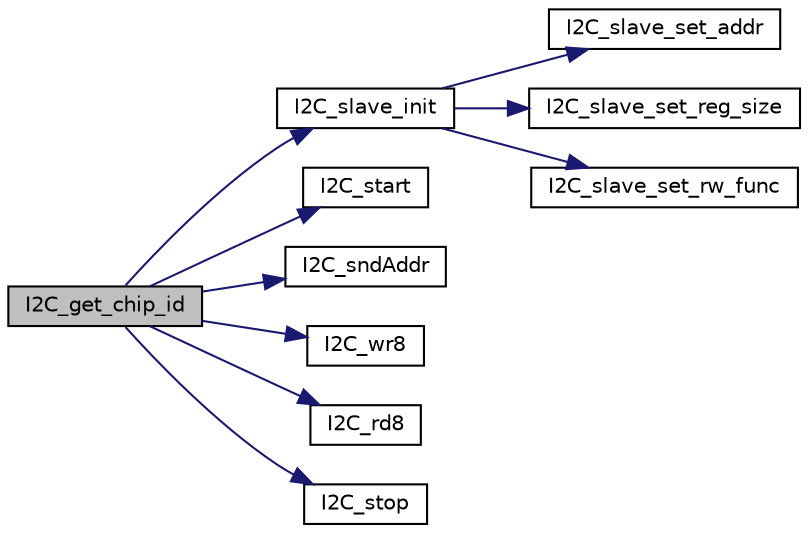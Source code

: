 digraph "I2C_get_chip_id"
{
  edge [fontname="Helvetica",fontsize="10",labelfontname="Helvetica",labelfontsize="10"];
  node [fontname="Helvetica",fontsize="10",shape=record];
  rankdir="LR";
  Node0 [label="I2C_get_chip_id",height=0.2,width=0.4,color="black", fillcolor="grey75", style="filled", fontcolor="black"];
  Node0 -> Node1 [color="midnightblue",fontsize="10",style="solid",fontname="Helvetica"];
  Node1 [label="I2C_slave_init",height=0.2,width=0.4,color="black", fillcolor="white", style="filled",URL="$ci2c_8c.html#af93c2e35e06edcea492607b628d5ae1f",tooltip="Init an I2C slave structure for cMI2C communication. "];
  Node1 -> Node2 [color="midnightblue",fontsize="10",style="solid",fontname="Helvetica"];
  Node2 [label="I2C_slave_set_addr",height=0.2,width=0.4,color="black", fillcolor="white", style="filled",URL="$ci2c_8c.html#ad0eed3132d3284d6f921d13488721226",tooltip="Change I2C slave address. "];
  Node1 -> Node3 [color="midnightblue",fontsize="10",style="solid",fontname="Helvetica"];
  Node3 [label="I2C_slave_set_reg_size",height=0.2,width=0.4,color="black", fillcolor="white", style="filled",URL="$ci2c_8c.html#a47d121773459b24568e5df4f81fbf905",tooltip="Change I2C registers map size (for access) "];
  Node1 -> Node4 [color="midnightblue",fontsize="10",style="solid",fontname="Helvetica"];
  Node4 [label="I2C_slave_set_rw_func",height=0.2,width=0.4,color="black", fillcolor="white", style="filled",URL="$ci2c_8c.html#a8d88530833d3685d52ea5486b1316427",tooltip="Redirect slave I2C read/write function (if needed for advanced use) "];
  Node0 -> Node5 [color="midnightblue",fontsize="10",style="solid",fontname="Helvetica"];
  Node5 [label="I2C_start",height=0.2,width=0.4,color="black", fillcolor="white", style="filled",URL="$ci2c_8c.html#aaadadbb29f315f2030223665f1988188",tooltip="Send start condition. "];
  Node0 -> Node6 [color="midnightblue",fontsize="10",style="solid",fontname="Helvetica"];
  Node6 [label="I2C_sndAddr",height=0.2,width=0.4,color="black", fillcolor="white", style="filled",URL="$ci2c_8c.html#aae536cceb33d07e71af9d459a2fc6dc8",tooltip="Send I2C address. "];
  Node0 -> Node7 [color="midnightblue",fontsize="10",style="solid",fontname="Helvetica"];
  Node7 [label="I2C_wr8",height=0.2,width=0.4,color="black", fillcolor="white", style="filled",URL="$ci2c_8c.html#ab20db75dfa22dc47df506cab3bd11c60",tooltip="Send byte on bus. "];
  Node0 -> Node8 [color="midnightblue",fontsize="10",style="solid",fontname="Helvetica"];
  Node8 [label="I2C_rd8",height=0.2,width=0.4,color="black", fillcolor="white", style="filled",URL="$ci2c_8c.html#a8d6d7eb118ea1505df039075a00c267b",tooltip="Receive byte from bus. "];
  Node0 -> Node9 [color="midnightblue",fontsize="10",style="solid",fontname="Helvetica"];
  Node9 [label="I2C_stop",height=0.2,width=0.4,color="black", fillcolor="white", style="filled",URL="$ci2c_8c.html#a53eb804c24e8e86717f7aaebdab1aa53",tooltip="Send stop condition. "];
}

